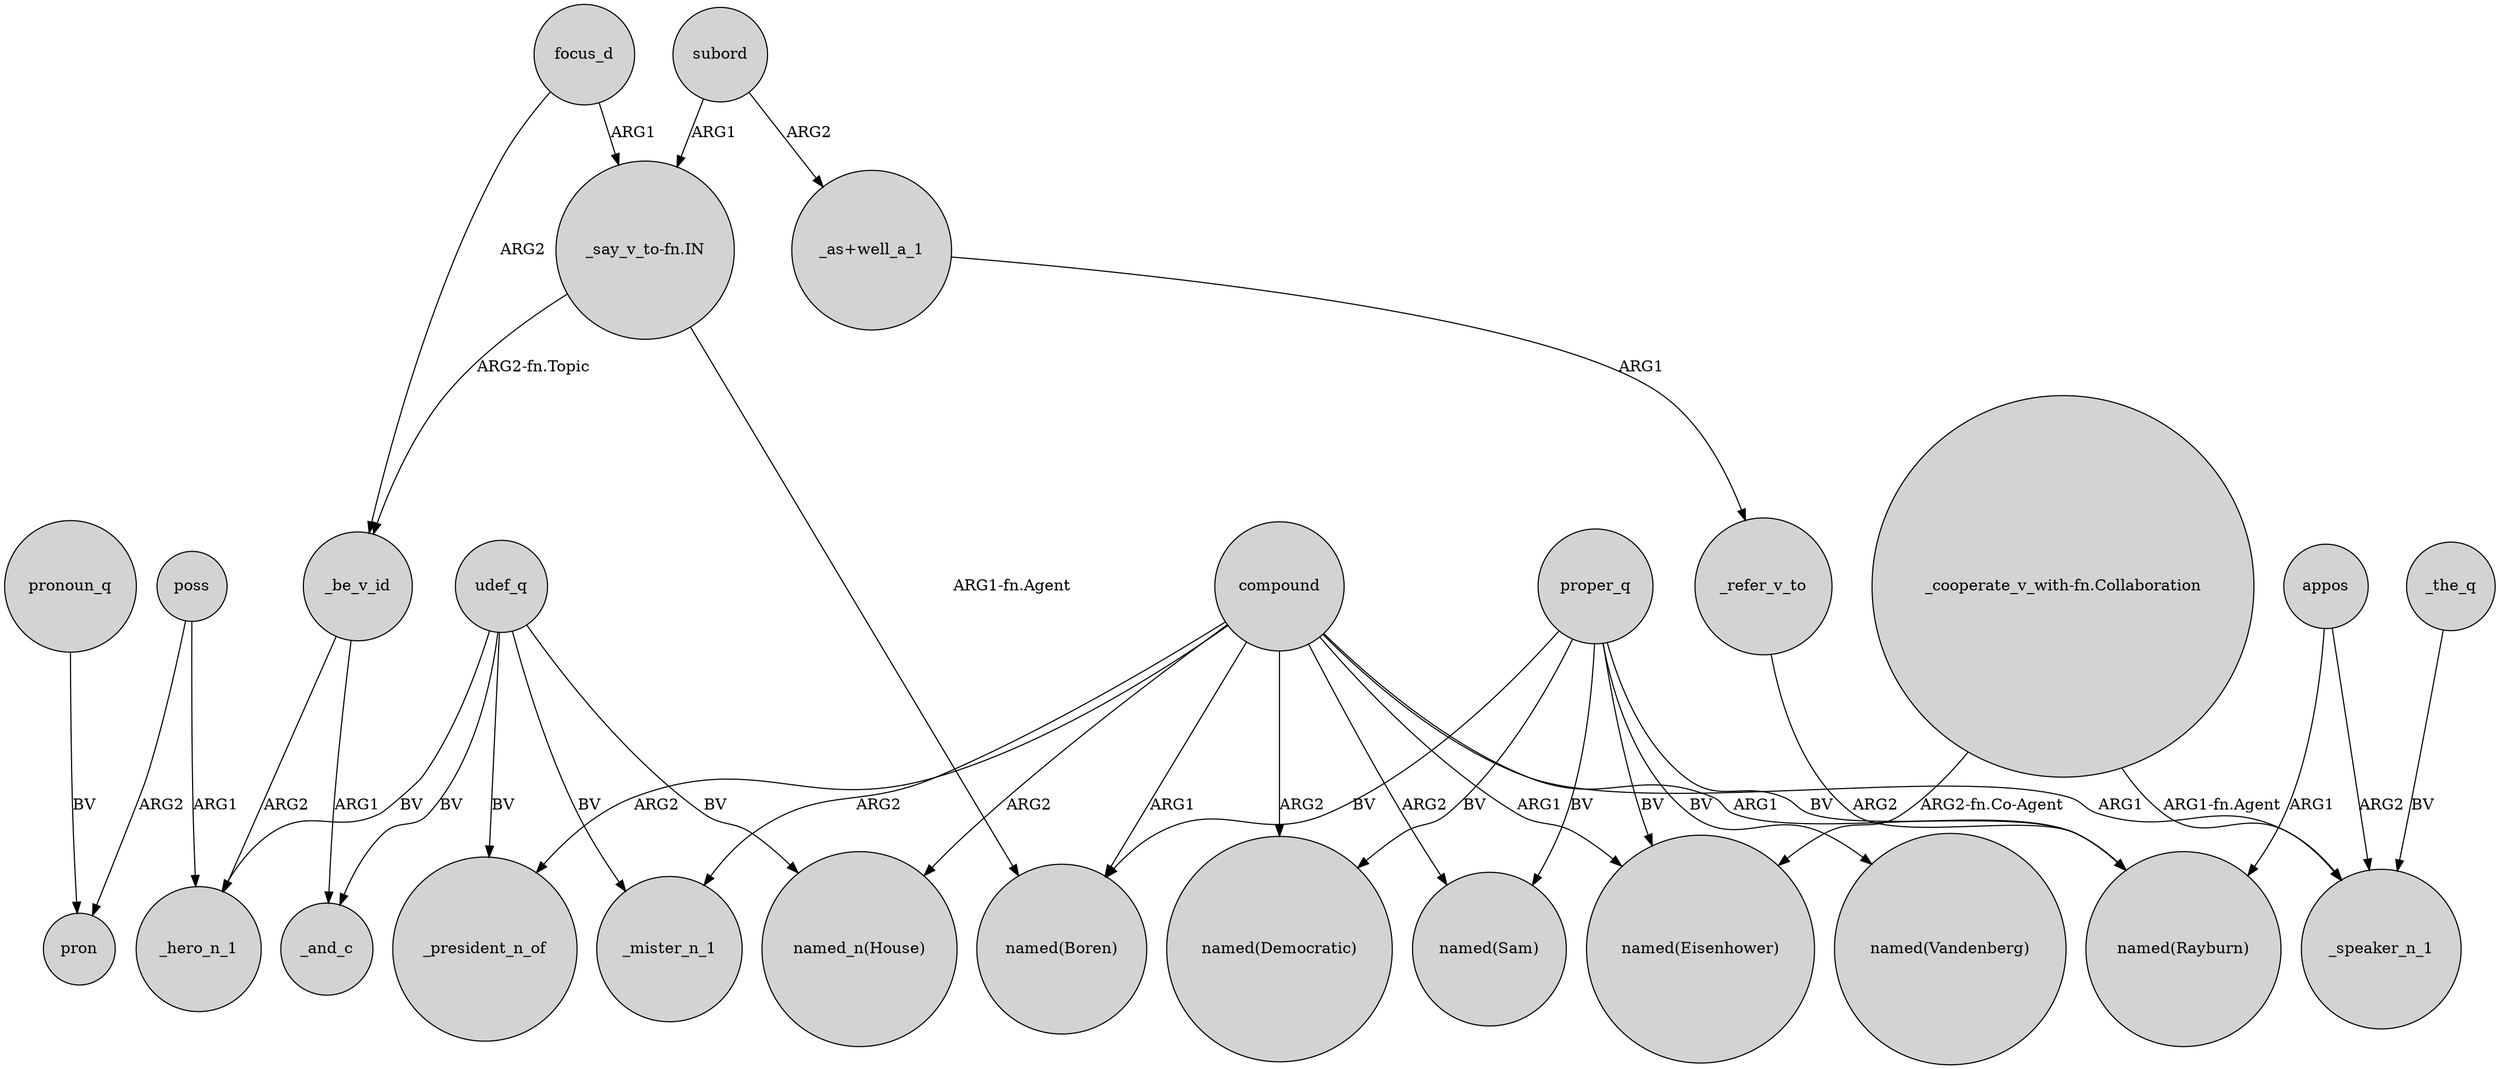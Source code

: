 digraph {
	node [shape=circle style=filled]
	focus_d -> _be_v_id [label=ARG2]
	udef_q -> "named_n(House)" [label=BV]
	compound -> _president_n_of [label=ARG2]
	poss -> pron [label=ARG2]
	compound -> "named(Sam)" [label=ARG2]
	compound -> _mister_n_1 [label=ARG2]
	proper_q -> "named(Democratic)" [label=BV]
	udef_q -> _mister_n_1 [label=BV]
	compound -> _speaker_n_1 [label=ARG1]
	subord -> "_say_v_to-fn.IN" [label=ARG1]
	"_say_v_to-fn.IN" -> "named(Boren)" [label="ARG1-fn.Agent"]
	_be_v_id -> _and_c [label=ARG1]
	"_say_v_to-fn.IN" -> _be_v_id [label="ARG2-fn.Topic"]
	appos -> _speaker_n_1 [label=ARG2]
	compound -> "named(Boren)" [label=ARG1]
	subord -> "_as+well_a_1" [label=ARG2]
	pronoun_q -> pron [label=BV]
	compound -> "named(Democratic)" [label=ARG2]
	"_cooperate_v_with-fn.Collaboration" -> "named(Eisenhower)" [label="ARG2-fn.Co-Agent"]
	"_as+well_a_1" -> _refer_v_to [label=ARG1]
	proper_q -> "named(Vandenberg)" [label=BV]
	proper_q -> "named(Sam)" [label=BV]
	udef_q -> _president_n_of [label=BV]
	appos -> "named(Rayburn)" [label=ARG1]
	poss -> _hero_n_1 [label=ARG1]
	"_cooperate_v_with-fn.Collaboration" -> _speaker_n_1 [label="ARG1-fn.Agent"]
	proper_q -> "named(Boren)" [label=BV]
	_the_q -> _speaker_n_1 [label=BV]
	compound -> "named_n(House)" [label=ARG2]
	compound -> "named(Rayburn)" [label=ARG1]
	proper_q -> "named(Eisenhower)" [label=BV]
	_be_v_id -> _hero_n_1 [label=ARG2]
	udef_q -> _and_c [label=BV]
	_refer_v_to -> "named(Rayburn)" [label=ARG2]
	compound -> "named(Eisenhower)" [label=ARG1]
	udef_q -> _hero_n_1 [label=BV]
	focus_d -> "_say_v_to-fn.IN" [label=ARG1]
	proper_q -> "named(Rayburn)" [label=BV]
}
